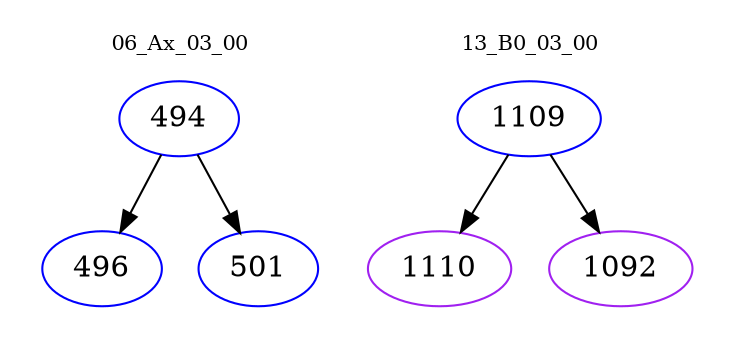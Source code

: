 digraph{
subgraph cluster_0 {
color = white
label = "06_Ax_03_00";
fontsize=10;
T0_494 [label="494", color="blue"]
T0_494 -> T0_496 [color="black"]
T0_496 [label="496", color="blue"]
T0_494 -> T0_501 [color="black"]
T0_501 [label="501", color="blue"]
}
subgraph cluster_1 {
color = white
label = "13_B0_03_00";
fontsize=10;
T1_1109 [label="1109", color="blue"]
T1_1109 -> T1_1110 [color="black"]
T1_1110 [label="1110", color="purple"]
T1_1109 -> T1_1092 [color="black"]
T1_1092 [label="1092", color="purple"]
}
}

